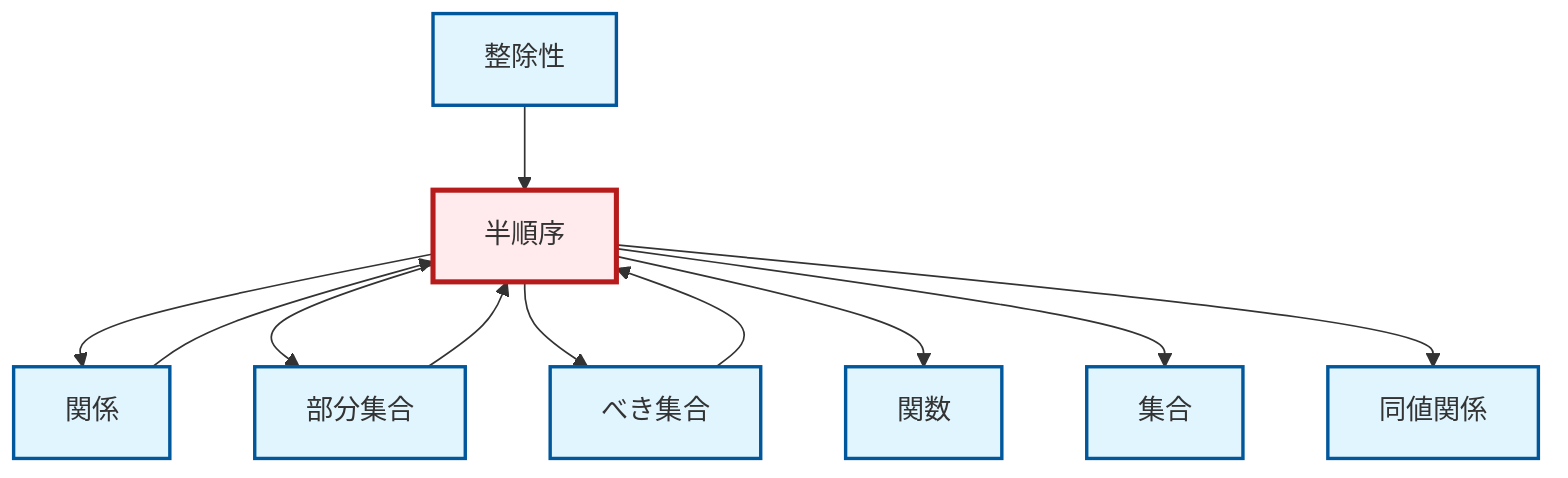 graph TD
    classDef definition fill:#e1f5fe,stroke:#01579b,stroke-width:2px
    classDef theorem fill:#f3e5f5,stroke:#4a148c,stroke-width:2px
    classDef axiom fill:#fff3e0,stroke:#e65100,stroke-width:2px
    classDef example fill:#e8f5e9,stroke:#1b5e20,stroke-width:2px
    classDef current fill:#ffebee,stroke:#b71c1c,stroke-width:3px
    def-partial-order["半順序"]:::definition
    def-subset["部分集合"]:::definition
    def-power-set["べき集合"]:::definition
    def-set["集合"]:::definition
    def-function["関数"]:::definition
    def-relation["関係"]:::definition
    def-divisibility["整除性"]:::definition
    def-equivalence-relation["同値関係"]:::definition
    def-relation --> def-partial-order
    def-partial-order --> def-relation
    def-subset --> def-partial-order
    def-power-set --> def-partial-order
    def-divisibility --> def-partial-order
    def-partial-order --> def-subset
    def-partial-order --> def-power-set
    def-partial-order --> def-function
    def-partial-order --> def-set
    def-partial-order --> def-equivalence-relation
    class def-partial-order current